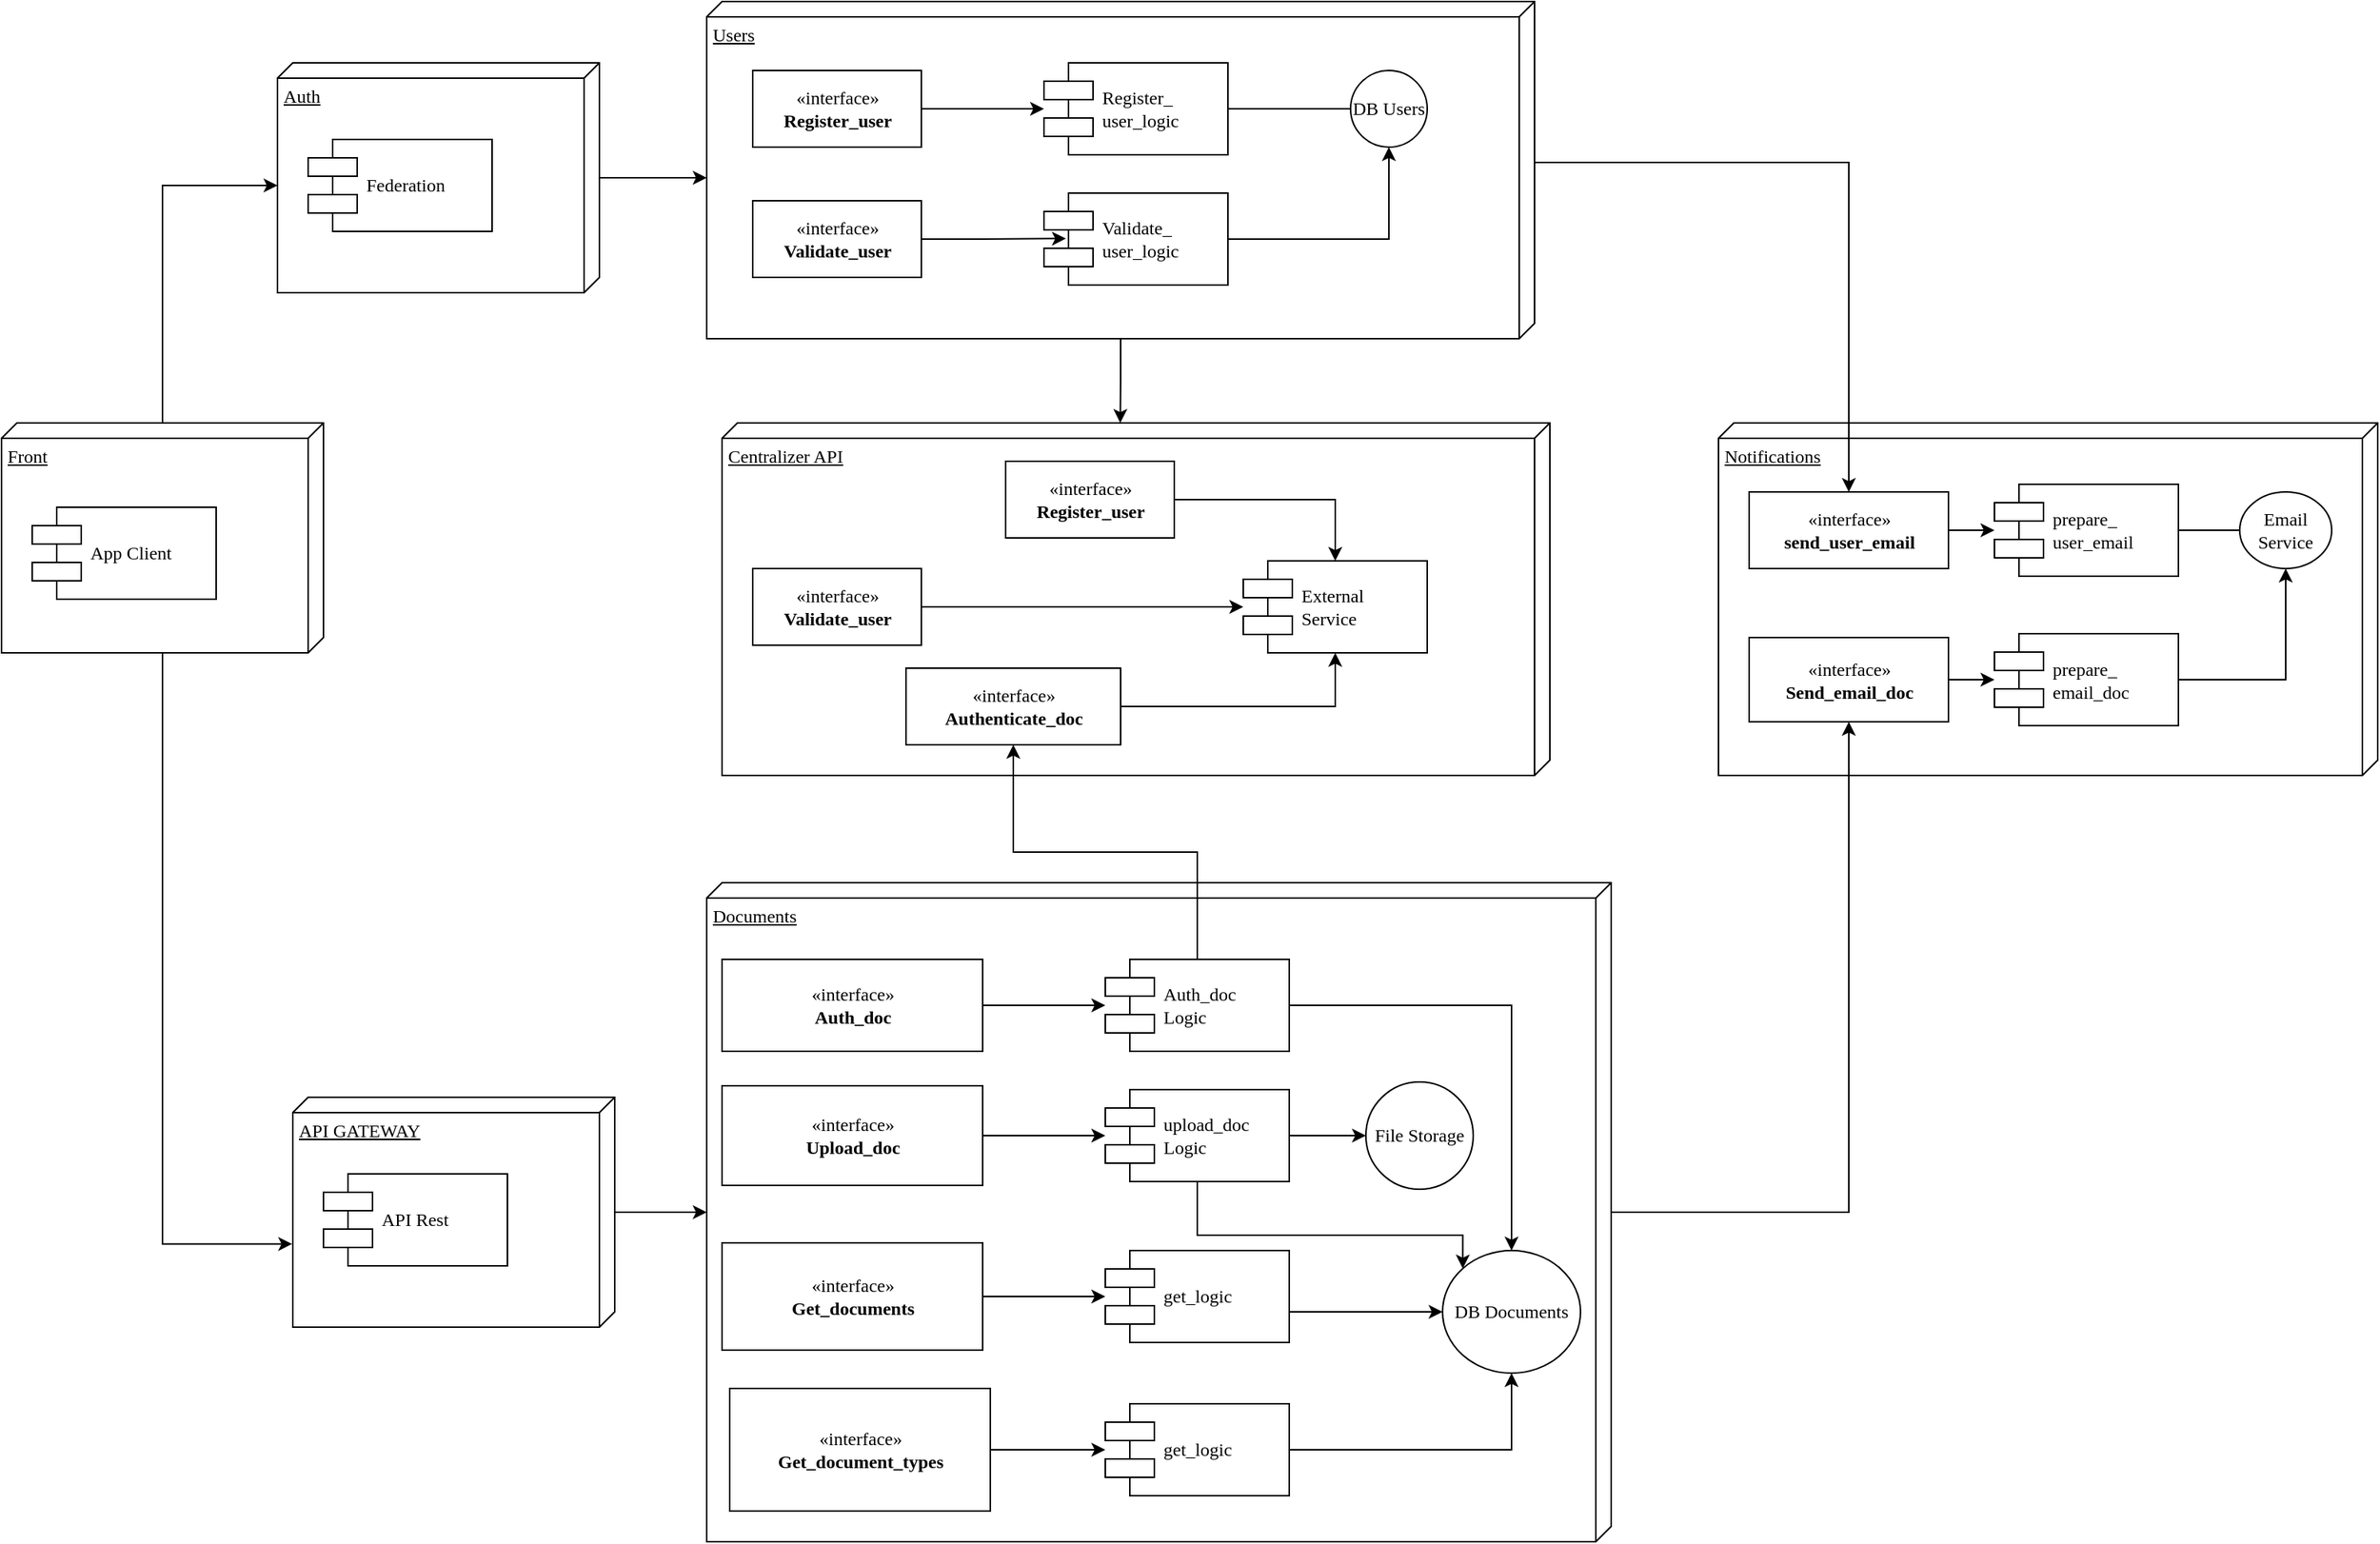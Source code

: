 <mxfile version="17.2.3" type="device"><diagram name="Page-1" id="5f0bae14-7c28-e335-631c-24af17079c00"><mxGraphModel dx="2204" dy="1164" grid="1" gridSize="10" guides="1" tooltips="1" connect="1" arrows="1" fold="1" page="1" pageScale="1" pageWidth="1100" pageHeight="850" background="none" math="0" shadow="0"><root><mxCell id="0"/><mxCell id="1" parent="0"/><mxCell id="n0usOVYeCTF8JtgXNbDT-17" style="edgeStyle=orthogonalEdgeStyle;rounded=0;orthogonalLoop=1;jettySize=auto;html=1;entryX=0;entryY=0;entryDx=80;entryDy=210;entryPerimeter=0;" parent="1" source="aVWZSaE2pvLWS1vkNrrd-1" target="aVWZSaE2pvLWS1vkNrrd-3" edge="1"><mxGeometry relative="1" as="geometry"/></mxCell><mxCell id="n0usOVYeCTF8JtgXNbDT-18" style="edgeStyle=orthogonalEdgeStyle;rounded=0;orthogonalLoop=1;jettySize=auto;html=1;entryX=0.638;entryY=1.002;entryDx=0;entryDy=0;entryPerimeter=0;" parent="1" source="aVWZSaE2pvLWS1vkNrrd-1" target="aVWZSaE2pvLWS1vkNrrd-34" edge="1"><mxGeometry relative="1" as="geometry"/></mxCell><mxCell id="aVWZSaE2pvLWS1vkNrrd-1" value="Front" style="verticalAlign=top;align=left;spacingTop=8;spacingLeft=2;spacingRight=12;shape=cube;size=10;direction=south;fontStyle=4;html=1;rounded=0;shadow=0;comic=0;labelBackgroundColor=none;strokeWidth=1;fontFamily=Verdana;fontSize=12" parent="1" vertex="1"><mxGeometry x="170" y="310" width="210" height="150" as="geometry"/></mxCell><mxCell id="aVWZSaE2pvLWS1vkNrrd-2" value="App Client" style="shape=component;align=left;spacingLeft=36;rounded=0;shadow=0;comic=0;labelBackgroundColor=none;strokeWidth=1;fontFamily=Verdana;fontSize=12;html=1;" parent="1" vertex="1"><mxGeometry x="190" y="365" width="120" height="60" as="geometry"/></mxCell><mxCell id="n0usOVYeCTF8JtgXNbDT-20" style="edgeStyle=orthogonalEdgeStyle;rounded=0;orthogonalLoop=1;jettySize=auto;html=1;entryX=0;entryY=0;entryDx=115;entryDy=540;entryPerimeter=0;" parent="1" source="aVWZSaE2pvLWS1vkNrrd-3" target="aVWZSaE2pvLWS1vkNrrd-5" edge="1"><mxGeometry relative="1" as="geometry"/></mxCell><mxCell id="aVWZSaE2pvLWS1vkNrrd-3" value="Auth" style="verticalAlign=top;align=left;spacingTop=8;spacingLeft=2;spacingRight=12;shape=cube;size=10;direction=south;fontStyle=4;html=1;rounded=0;shadow=0;comic=0;labelBackgroundColor=none;strokeWidth=1;fontFamily=Verdana;fontSize=12" parent="1" vertex="1"><mxGeometry x="350" y="75" width="210" height="150" as="geometry"/></mxCell><mxCell id="aVWZSaE2pvLWS1vkNrrd-4" value="Federation" style="shape=component;align=left;spacingLeft=36;rounded=0;shadow=0;comic=0;labelBackgroundColor=none;strokeWidth=1;fontFamily=Verdana;fontSize=12;html=1;" parent="1" vertex="1"><mxGeometry x="370" y="125" width="120" height="60" as="geometry"/></mxCell><mxCell id="76rqhP7CbKgEl7ZfOPQo-2" style="edgeStyle=orthogonalEdgeStyle;rounded=0;orthogonalLoop=1;jettySize=auto;html=1;entryX=0;entryY=0.519;entryDx=0;entryDy=0;entryPerimeter=0;" edge="1" parent="1" source="aVWZSaE2pvLWS1vkNrrd-5" target="aVWZSaE2pvLWS1vkNrrd-16"><mxGeometry relative="1" as="geometry"/></mxCell><mxCell id="aVWZSaE2pvLWS1vkNrrd-5" value="Users" style="verticalAlign=top;align=left;spacingTop=8;spacingLeft=2;spacingRight=12;shape=cube;size=10;direction=south;fontStyle=4;html=1;rounded=0;shadow=0;comic=0;labelBackgroundColor=none;strokeWidth=1;fontFamily=Verdana;fontSize=12" parent="1" vertex="1"><mxGeometry x="630" y="35" width="540" height="220" as="geometry"/></mxCell><mxCell id="aVWZSaE2pvLWS1vkNrrd-15" style="edgeStyle=orthogonalEdgeStyle;rounded=0;orthogonalLoop=1;jettySize=auto;html=1;" parent="1" source="aVWZSaE2pvLWS1vkNrrd-6" target="aVWZSaE2pvLWS1vkNrrd-7" edge="1"><mxGeometry relative="1" as="geometry"/></mxCell><mxCell id="aVWZSaE2pvLWS1vkNrrd-6" value="«interface»&lt;br&gt;&lt;b&gt;Register_user&lt;/b&gt;" style="html=1;rounded=0;shadow=0;comic=0;labelBackgroundColor=none;strokeWidth=1;fontFamily=Verdana;fontSize=12;align=center;" parent="1" vertex="1"><mxGeometry x="660" y="80" width="110" height="50" as="geometry"/></mxCell><mxCell id="aVWZSaE2pvLWS1vkNrrd-7" value="Register_&lt;br&gt;user_logic" style="shape=component;align=left;spacingLeft=36;rounded=0;shadow=0;comic=0;labelBackgroundColor=none;strokeWidth=1;fontFamily=Verdana;fontSize=12;html=1;" parent="1" vertex="1"><mxGeometry x="850" y="75" width="120" height="60" as="geometry"/></mxCell><mxCell id="aVWZSaE2pvLWS1vkNrrd-8" value="DB Users" style="ellipse;whiteSpace=wrap;html=1;rounded=0;shadow=0;comic=0;labelBackgroundColor=none;strokeWidth=1;fontFamily=Verdana;fontSize=12;align=center;" parent="1" vertex="1"><mxGeometry x="1050" y="80" width="50" height="50" as="geometry"/></mxCell><mxCell id="aVWZSaE2pvLWS1vkNrrd-9" style="edgeStyle=elbowEdgeStyle;rounded=0;html=1;labelBackgroundColor=none;startArrow=none;startFill=0;startSize=8;endArrow=none;endFill=0;endSize=16;fontFamily=Verdana;fontSize=12;" parent="1" source="aVWZSaE2pvLWS1vkNrrd-8" target="aVWZSaE2pvLWS1vkNrrd-7" edge="1"><mxGeometry relative="1" as="geometry"/></mxCell><mxCell id="n0usOVYeCTF8JtgXNbDT-14" style="edgeStyle=orthogonalEdgeStyle;rounded=0;orthogonalLoop=1;jettySize=auto;html=1;entryX=0.119;entryY=0.494;entryDx=0;entryDy=0;entryPerimeter=0;" parent="1" source="aVWZSaE2pvLWS1vkNrrd-13" target="n0usOVYeCTF8JtgXNbDT-13" edge="1"><mxGeometry relative="1" as="geometry"/></mxCell><mxCell id="aVWZSaE2pvLWS1vkNrrd-13" value="«interface»&lt;br&gt;&lt;b&gt;Validate_user&lt;/b&gt;" style="html=1;rounded=0;shadow=0;comic=0;labelBackgroundColor=none;strokeWidth=1;fontFamily=Verdana;fontSize=12;align=center;" parent="1" vertex="1"><mxGeometry x="660" y="165" width="110" height="50" as="geometry"/></mxCell><mxCell id="aVWZSaE2pvLWS1vkNrrd-16" value="Centralizer API" style="verticalAlign=top;align=left;spacingTop=8;spacingLeft=2;spacingRight=12;shape=cube;size=10;direction=south;fontStyle=4;html=1;rounded=0;shadow=0;comic=0;labelBackgroundColor=none;strokeWidth=1;fontFamily=Verdana;fontSize=12" parent="1" vertex="1"><mxGeometry x="640" y="310" width="540" height="230" as="geometry"/></mxCell><mxCell id="aVWZSaE2pvLWS1vkNrrd-17" style="edgeStyle=orthogonalEdgeStyle;rounded=0;orthogonalLoop=1;jettySize=auto;html=1;" parent="1" source="aVWZSaE2pvLWS1vkNrrd-18" target="aVWZSaE2pvLWS1vkNrrd-19" edge="1"><mxGeometry relative="1" as="geometry"/></mxCell><mxCell id="aVWZSaE2pvLWS1vkNrrd-18" value="«interface»&lt;br&gt;&lt;b&gt;Register_user&lt;/b&gt;" style="html=1;rounded=0;shadow=0;comic=0;labelBackgroundColor=none;strokeWidth=1;fontFamily=Verdana;fontSize=12;align=center;" parent="1" vertex="1"><mxGeometry x="825" y="335" width="110" height="50" as="geometry"/></mxCell><mxCell id="aVWZSaE2pvLWS1vkNrrd-19" value="External &lt;br&gt;Service" style="shape=component;align=left;spacingLeft=36;rounded=0;shadow=0;comic=0;labelBackgroundColor=none;strokeWidth=1;fontFamily=Verdana;fontSize=12;html=1;" parent="1" vertex="1"><mxGeometry x="980" y="400" width="120" height="60" as="geometry"/></mxCell><mxCell id="aVWZSaE2pvLWS1vkNrrd-22" style="edgeStyle=orthogonalEdgeStyle;rounded=0;orthogonalLoop=1;jettySize=auto;html=1;" parent="1" source="aVWZSaE2pvLWS1vkNrrd-23" target="aVWZSaE2pvLWS1vkNrrd-19" edge="1"><mxGeometry relative="1" as="geometry"/></mxCell><mxCell id="aVWZSaE2pvLWS1vkNrrd-23" value="«interface»&lt;br&gt;&lt;b&gt;Validate_user&lt;/b&gt;" style="html=1;rounded=0;shadow=0;comic=0;labelBackgroundColor=none;strokeWidth=1;fontFamily=Verdana;fontSize=12;align=center;" parent="1" vertex="1"><mxGeometry x="660" y="405" width="110" height="50" as="geometry"/></mxCell><mxCell id="aVWZSaE2pvLWS1vkNrrd-25" style="edgeStyle=orthogonalEdgeStyle;rounded=0;orthogonalLoop=1;jettySize=auto;html=1;" parent="1" source="aVWZSaE2pvLWS1vkNrrd-24" target="aVWZSaE2pvLWS1vkNrrd-19" edge="1"><mxGeometry relative="1" as="geometry"/></mxCell><mxCell id="aVWZSaE2pvLWS1vkNrrd-24" value="«interface»&lt;br&gt;&lt;b&gt;Authenticate_doc&lt;/b&gt;" style="html=1;rounded=0;shadow=0;comic=0;labelBackgroundColor=none;strokeWidth=1;fontFamily=Verdana;fontSize=12;align=center;" parent="1" vertex="1"><mxGeometry x="760" y="470" width="140" height="50" as="geometry"/></mxCell><mxCell id="aVWZSaE2pvLWS1vkNrrd-26" value="Documents" style="verticalAlign=top;align=left;spacingTop=8;spacingLeft=2;spacingRight=12;shape=cube;size=10;direction=south;fontStyle=4;html=1;rounded=0;shadow=0;comic=0;labelBackgroundColor=none;strokeWidth=1;fontFamily=Verdana;fontSize=12" parent="1" vertex="1"><mxGeometry x="630" y="610" width="590" height="430" as="geometry"/></mxCell><mxCell id="aVWZSaE2pvLWS1vkNrrd-40" style="edgeStyle=orthogonalEdgeStyle;rounded=0;orthogonalLoop=1;jettySize=auto;html=1;" parent="1" source="aVWZSaE2pvLWS1vkNrrd-28" target="aVWZSaE2pvLWS1vkNrrd-29" edge="1"><mxGeometry relative="1" as="geometry"/></mxCell><mxCell id="aVWZSaE2pvLWS1vkNrrd-28" value="«interface»&lt;br&gt;&lt;b&gt;Auth_doc&lt;/b&gt;" style="html=1;rounded=0;shadow=0;comic=0;labelBackgroundColor=none;strokeWidth=1;fontFamily=Verdana;fontSize=12;align=center;" parent="1" vertex="1"><mxGeometry x="640" y="660" width="170" height="60" as="geometry"/></mxCell><mxCell id="aVWZSaE2pvLWS1vkNrrd-47" style="edgeStyle=orthogonalEdgeStyle;rounded=0;orthogonalLoop=1;jettySize=auto;html=1;" parent="1" source="aVWZSaE2pvLWS1vkNrrd-29" target="aVWZSaE2pvLWS1vkNrrd-30" edge="1"><mxGeometry relative="1" as="geometry"/></mxCell><mxCell id="aVWZSaE2pvLWS1vkNrrd-49" style="edgeStyle=orthogonalEdgeStyle;rounded=0;orthogonalLoop=1;jettySize=auto;html=1;" parent="1" source="aVWZSaE2pvLWS1vkNrrd-29" target="aVWZSaE2pvLWS1vkNrrd-24" edge="1"><mxGeometry relative="1" as="geometry"><mxPoint x="890" y="510" as="targetPoint"/></mxGeometry></mxCell><mxCell id="aVWZSaE2pvLWS1vkNrrd-29" value="Auth_doc&lt;br&gt;Logic" style="shape=component;align=left;spacingLeft=36;rounded=0;shadow=0;comic=0;labelBackgroundColor=none;strokeWidth=1;fontFamily=Verdana;fontSize=12;html=1;" parent="1" vertex="1"><mxGeometry x="890" y="660" width="120" height="60" as="geometry"/></mxCell><mxCell id="aVWZSaE2pvLWS1vkNrrd-30" value="DB Documents" style="ellipse;whiteSpace=wrap;html=1;rounded=0;shadow=0;comic=0;labelBackgroundColor=none;strokeWidth=1;fontFamily=Verdana;fontSize=12;align=center;" parent="1" vertex="1"><mxGeometry x="1110" y="850" width="90" height="80" as="geometry"/></mxCell><mxCell id="n0usOVYeCTF8JtgXNbDT-29" value="" style="edgeStyle=orthogonalEdgeStyle;rounded=0;orthogonalLoop=1;jettySize=auto;html=1;" parent="1" source="aVWZSaE2pvLWS1vkNrrd-33" target="aVWZSaE2pvLWS1vkNrrd-39" edge="1"><mxGeometry relative="1" as="geometry"/></mxCell><mxCell id="aVWZSaE2pvLWS1vkNrrd-33" value="«interface»&lt;br&gt;&lt;b&gt;Upload_doc&lt;/b&gt;" style="html=1;rounded=0;shadow=0;comic=0;labelBackgroundColor=none;strokeWidth=1;fontFamily=Verdana;fontSize=12;align=center;" parent="1" vertex="1"><mxGeometry x="640" y="742.5" width="170" height="65" as="geometry"/></mxCell><mxCell id="n0usOVYeCTF8JtgXNbDT-19" style="edgeStyle=orthogonalEdgeStyle;rounded=0;orthogonalLoop=1;jettySize=auto;html=1;" parent="1" source="aVWZSaE2pvLWS1vkNrrd-34" target="aVWZSaE2pvLWS1vkNrrd-26" edge="1"><mxGeometry relative="1" as="geometry"/></mxCell><mxCell id="aVWZSaE2pvLWS1vkNrrd-34" value="API GATEWAY" style="verticalAlign=top;align=left;spacingTop=8;spacingLeft=2;spacingRight=12;shape=cube;size=10;direction=south;fontStyle=4;html=1;rounded=0;shadow=0;comic=0;labelBackgroundColor=none;strokeWidth=1;fontFamily=Verdana;fontSize=12" parent="1" vertex="1"><mxGeometry x="360" y="750" width="210" height="150" as="geometry"/></mxCell><mxCell id="aVWZSaE2pvLWS1vkNrrd-35" value="API Rest" style="shape=component;align=left;spacingLeft=36;rounded=0;shadow=0;comic=0;labelBackgroundColor=none;strokeWidth=1;fontFamily=Verdana;fontSize=12;html=1;" parent="1" vertex="1"><mxGeometry x="380" y="800" width="120" height="60" as="geometry"/></mxCell><mxCell id="n0usOVYeCTF8JtgXNbDT-28" value="" style="edgeStyle=orthogonalEdgeStyle;rounded=0;orthogonalLoop=1;jettySize=auto;html=1;" parent="1" source="aVWZSaE2pvLWS1vkNrrd-36" target="aVWZSaE2pvLWS1vkNrrd-43" edge="1"><mxGeometry relative="1" as="geometry"/></mxCell><mxCell id="aVWZSaE2pvLWS1vkNrrd-36" value="«interface»&lt;br&gt;&lt;b&gt;Get_documents&lt;/b&gt;" style="html=1;rounded=0;shadow=0;comic=0;labelBackgroundColor=none;strokeWidth=1;fontFamily=Verdana;fontSize=12;align=center;" parent="1" vertex="1"><mxGeometry x="640" y="845" width="170" height="70" as="geometry"/></mxCell><mxCell id="n0usOVYeCTF8JtgXNbDT-26" value="" style="edgeStyle=orthogonalEdgeStyle;rounded=0;orthogonalLoop=1;jettySize=auto;html=1;" parent="1" source="aVWZSaE2pvLWS1vkNrrd-37" target="n0usOVYeCTF8JtgXNbDT-24" edge="1"><mxGeometry relative="1" as="geometry"/></mxCell><mxCell id="aVWZSaE2pvLWS1vkNrrd-37" value="«interface»&lt;br&gt;&lt;b&gt;Get_document_types&lt;/b&gt;" style="html=1;rounded=0;shadow=0;comic=0;labelBackgroundColor=none;strokeWidth=1;fontFamily=Verdana;fontSize=12;align=center;" parent="1" vertex="1"><mxGeometry x="645" y="940" width="170" height="80" as="geometry"/></mxCell><mxCell id="aVWZSaE2pvLWS1vkNrrd-38" value="File Storage" style="ellipse;whiteSpace=wrap;html=1;rounded=0;shadow=0;comic=0;labelBackgroundColor=none;strokeWidth=1;fontFamily=Verdana;fontSize=12;align=center;" parent="1" vertex="1"><mxGeometry x="1060" y="740" width="70" height="70" as="geometry"/></mxCell><mxCell id="aVWZSaE2pvLWS1vkNrrd-42" style="edgeStyle=orthogonalEdgeStyle;rounded=0;orthogonalLoop=1;jettySize=auto;html=1;entryX=0;entryY=0.5;entryDx=0;entryDy=0;" parent="1" source="aVWZSaE2pvLWS1vkNrrd-39" target="aVWZSaE2pvLWS1vkNrrd-38" edge="1"><mxGeometry relative="1" as="geometry"/></mxCell><mxCell id="aVWZSaE2pvLWS1vkNrrd-48" style="edgeStyle=orthogonalEdgeStyle;rounded=0;orthogonalLoop=1;jettySize=auto;html=1;entryX=0;entryY=0;entryDx=0;entryDy=0;" parent="1" source="aVWZSaE2pvLWS1vkNrrd-39" target="aVWZSaE2pvLWS1vkNrrd-30" edge="1"><mxGeometry relative="1" as="geometry"><Array as="points"><mxPoint x="950" y="840"/><mxPoint x="1123" y="840"/></Array></mxGeometry></mxCell><mxCell id="aVWZSaE2pvLWS1vkNrrd-39" value="upload_doc&lt;br&gt;Logic" style="shape=component;align=left;spacingLeft=36;rounded=0;shadow=0;comic=0;labelBackgroundColor=none;strokeWidth=1;fontFamily=Verdana;fontSize=12;html=1;" parent="1" vertex="1"><mxGeometry x="890" y="745" width="120" height="60" as="geometry"/></mxCell><mxCell id="aVWZSaE2pvLWS1vkNrrd-44" style="edgeStyle=orthogonalEdgeStyle;rounded=0;orthogonalLoop=1;jettySize=auto;html=1;entryX=0;entryY=0.5;entryDx=0;entryDy=0;" parent="1" source="aVWZSaE2pvLWS1vkNrrd-43" target="aVWZSaE2pvLWS1vkNrrd-30" edge="1"><mxGeometry relative="1" as="geometry"><Array as="points"><mxPoint x="1040" y="890"/><mxPoint x="1040" y="890"/></Array></mxGeometry></mxCell><mxCell id="aVWZSaE2pvLWS1vkNrrd-43" value="get_logic" style="shape=component;align=left;spacingLeft=36;rounded=0;shadow=0;comic=0;labelBackgroundColor=none;strokeWidth=1;fontFamily=Verdana;fontSize=12;html=1;" parent="1" vertex="1"><mxGeometry x="890" y="850" width="120" height="60" as="geometry"/></mxCell><mxCell id="n0usOVYeCTF8JtgXNbDT-1" value="Notifications" style="verticalAlign=top;align=left;spacingTop=8;spacingLeft=2;spacingRight=12;shape=cube;size=10;direction=south;fontStyle=4;html=1;rounded=0;shadow=0;comic=0;labelBackgroundColor=none;strokeWidth=1;fontFamily=Verdana;fontSize=12" parent="1" vertex="1"><mxGeometry x="1290" y="310" width="430" height="230" as="geometry"/></mxCell><mxCell id="n0usOVYeCTF8JtgXNbDT-2" style="edgeStyle=orthogonalEdgeStyle;rounded=0;orthogonalLoop=1;jettySize=auto;html=1;" parent="1" source="n0usOVYeCTF8JtgXNbDT-3" target="n0usOVYeCTF8JtgXNbDT-4" edge="1"><mxGeometry relative="1" as="geometry"/></mxCell><mxCell id="n0usOVYeCTF8JtgXNbDT-3" value="«interface»&lt;br&gt;&lt;b&gt;send_user_email&lt;/b&gt;" style="html=1;rounded=0;shadow=0;comic=0;labelBackgroundColor=none;strokeWidth=1;fontFamily=Verdana;fontSize=12;align=center;" parent="1" vertex="1"><mxGeometry x="1310" y="355" width="130" height="50" as="geometry"/></mxCell><mxCell id="n0usOVYeCTF8JtgXNbDT-4" value="prepare_&lt;br&gt;user_email" style="shape=component;align=left;spacingLeft=36;rounded=0;shadow=0;comic=0;labelBackgroundColor=none;strokeWidth=1;fontFamily=Verdana;fontSize=12;html=1;" parent="1" vertex="1"><mxGeometry x="1470" y="350" width="120" height="60" as="geometry"/></mxCell><mxCell id="n0usOVYeCTF8JtgXNbDT-5" value="Email Service" style="ellipse;whiteSpace=wrap;html=1;rounded=0;shadow=0;comic=0;labelBackgroundColor=none;strokeWidth=1;fontFamily=Verdana;fontSize=12;align=center;" parent="1" vertex="1"><mxGeometry x="1630" y="355" width="60" height="50" as="geometry"/></mxCell><mxCell id="n0usOVYeCTF8JtgXNbDT-6" style="edgeStyle=elbowEdgeStyle;rounded=0;html=1;labelBackgroundColor=none;startArrow=none;startFill=0;startSize=8;endArrow=none;endFill=0;endSize=16;fontFamily=Verdana;fontSize=12;" parent="1" source="n0usOVYeCTF8JtgXNbDT-5" target="n0usOVYeCTF8JtgXNbDT-4" edge="1"><mxGeometry relative="1" as="geometry"/></mxCell><mxCell id="n0usOVYeCTF8JtgXNbDT-22" value="" style="edgeStyle=orthogonalEdgeStyle;rounded=0;orthogonalLoop=1;jettySize=auto;html=1;" parent="1" source="n0usOVYeCTF8JtgXNbDT-8" target="n0usOVYeCTF8JtgXNbDT-21" edge="1"><mxGeometry relative="1" as="geometry"/></mxCell><mxCell id="n0usOVYeCTF8JtgXNbDT-8" value="«interface»&lt;br&gt;&lt;b&gt;Send_email_doc&lt;/b&gt;" style="html=1;rounded=0;shadow=0;comic=0;labelBackgroundColor=none;strokeWidth=1;fontFamily=Verdana;fontSize=12;align=center;" parent="1" vertex="1"><mxGeometry x="1310" y="450" width="130" height="55" as="geometry"/></mxCell><mxCell id="n0usOVYeCTF8JtgXNbDT-16" style="edgeStyle=orthogonalEdgeStyle;rounded=0;orthogonalLoop=1;jettySize=auto;html=1;exitX=1;exitY=0.5;exitDx=0;exitDy=0;entryX=0.5;entryY=1;entryDx=0;entryDy=0;" parent="1" source="n0usOVYeCTF8JtgXNbDT-13" target="aVWZSaE2pvLWS1vkNrrd-8" edge="1"><mxGeometry relative="1" as="geometry"/></mxCell><mxCell id="n0usOVYeCTF8JtgXNbDT-13" value="Validate_&lt;br&gt;user_logic" style="shape=component;align=left;spacingLeft=36;rounded=0;shadow=0;comic=0;labelBackgroundColor=none;strokeWidth=1;fontFamily=Verdana;fontSize=12;html=1;" parent="1" vertex="1"><mxGeometry x="850" y="160" width="120" height="60" as="geometry"/></mxCell><mxCell id="n0usOVYeCTF8JtgXNbDT-23" style="edgeStyle=orthogonalEdgeStyle;rounded=0;orthogonalLoop=1;jettySize=auto;html=1;entryX=0.5;entryY=1;entryDx=0;entryDy=0;" parent="1" source="n0usOVYeCTF8JtgXNbDT-21" target="n0usOVYeCTF8JtgXNbDT-5" edge="1"><mxGeometry relative="1" as="geometry"/></mxCell><mxCell id="n0usOVYeCTF8JtgXNbDT-21" value="prepare_&lt;br&gt;email_doc" style="shape=component;align=left;spacingLeft=36;rounded=0;shadow=0;comic=0;labelBackgroundColor=none;strokeWidth=1;fontFamily=Verdana;fontSize=12;html=1;" parent="1" vertex="1"><mxGeometry x="1470" y="447.5" width="120" height="60" as="geometry"/></mxCell><mxCell id="n0usOVYeCTF8JtgXNbDT-12" style="edgeStyle=orthogonalEdgeStyle;rounded=0;orthogonalLoop=1;jettySize=auto;html=1;entryX=0.5;entryY=1;entryDx=0;entryDy=0;" parent="1" source="aVWZSaE2pvLWS1vkNrrd-26" target="n0usOVYeCTF8JtgXNbDT-8" edge="1"><mxGeometry relative="1" as="geometry"/></mxCell><mxCell id="n0usOVYeCTF8JtgXNbDT-11" style="edgeStyle=orthogonalEdgeStyle;rounded=0;orthogonalLoop=1;jettySize=auto;html=1;exitX=0;exitY=0;exitDx=105;exitDy=0;exitPerimeter=0;entryX=0.5;entryY=0;entryDx=0;entryDy=0;" parent="1" source="aVWZSaE2pvLWS1vkNrrd-5" target="n0usOVYeCTF8JtgXNbDT-3" edge="1"><mxGeometry relative="1" as="geometry"/></mxCell><mxCell id="n0usOVYeCTF8JtgXNbDT-27" style="edgeStyle=orthogonalEdgeStyle;rounded=0;orthogonalLoop=1;jettySize=auto;html=1;" parent="1" source="n0usOVYeCTF8JtgXNbDT-24" target="aVWZSaE2pvLWS1vkNrrd-30" edge="1"><mxGeometry relative="1" as="geometry"/></mxCell><mxCell id="n0usOVYeCTF8JtgXNbDT-24" value="get_logic" style="shape=component;align=left;spacingLeft=36;rounded=0;shadow=0;comic=0;labelBackgroundColor=none;strokeWidth=1;fontFamily=Verdana;fontSize=12;html=1;" parent="1" vertex="1"><mxGeometry x="890" y="950" width="120" height="60" as="geometry"/></mxCell></root></mxGraphModel></diagram></mxfile>